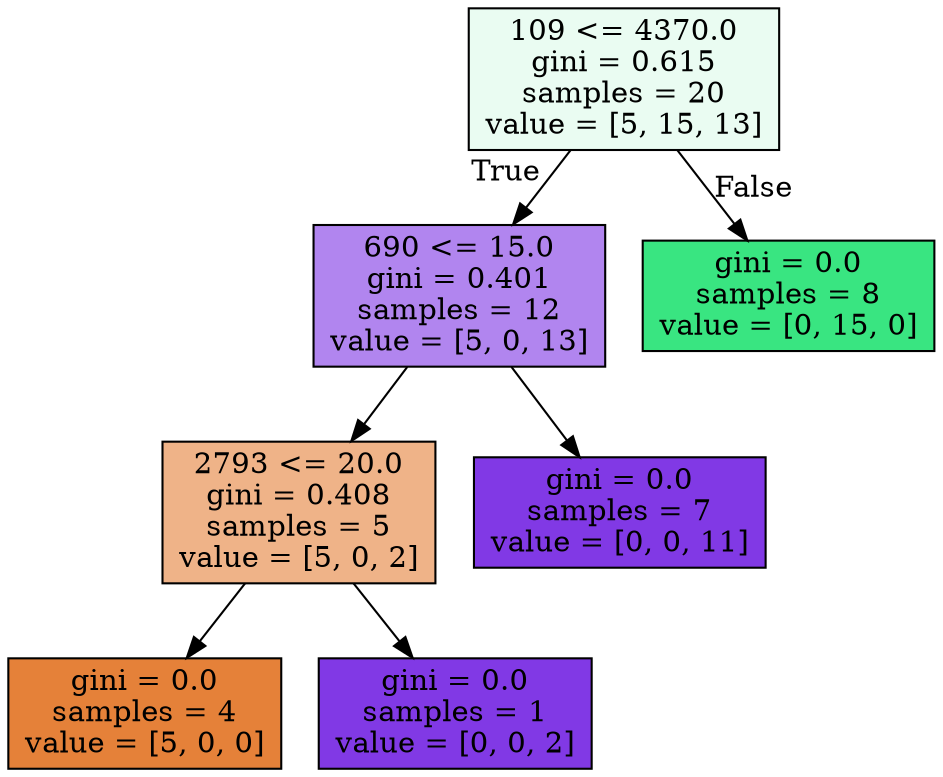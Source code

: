 digraph Tree {
node [shape=box, style="filled", color="black"] ;
0 [label="109 <= 4370.0\ngini = 0.615\nsamples = 20\nvalue = [5, 15, 13]", fillcolor="#39e5811a"] ;
1 [label="690 <= 15.0\ngini = 0.401\nsamples = 12\nvalue = [5, 0, 13]", fillcolor="#8139e59d"] ;
0 -> 1 [labeldistance=2.5, labelangle=45, headlabel="True"] ;
2 [label="2793 <= 20.0\ngini = 0.408\nsamples = 5\nvalue = [5, 0, 2]", fillcolor="#e5813999"] ;
1 -> 2 ;
3 [label="gini = 0.0\nsamples = 4\nvalue = [5, 0, 0]", fillcolor="#e58139ff"] ;
2 -> 3 ;
4 [label="gini = 0.0\nsamples = 1\nvalue = [0, 0, 2]", fillcolor="#8139e5ff"] ;
2 -> 4 ;
5 [label="gini = 0.0\nsamples = 7\nvalue = [0, 0, 11]", fillcolor="#8139e5ff"] ;
1 -> 5 ;
6 [label="gini = 0.0\nsamples = 8\nvalue = [0, 15, 0]", fillcolor="#39e581ff"] ;
0 -> 6 [labeldistance=2.5, labelangle=-45, headlabel="False"] ;
}